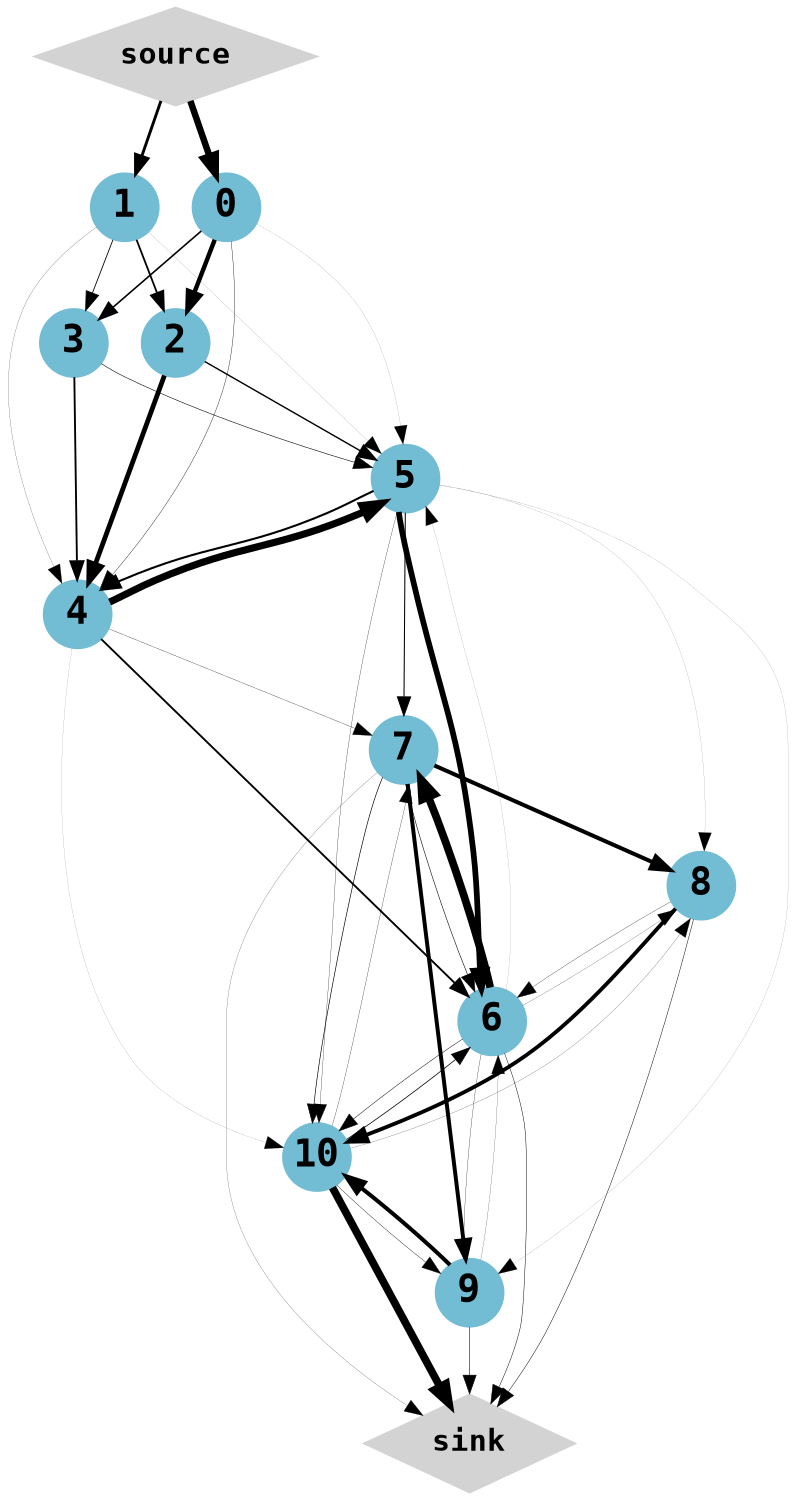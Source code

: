 digraph G {
	rankdir=TB size="10,10" splines=true
	node [color=lightgrey fontname="Courier-Bold" fontsize=16 shape=diamond style=filled]
	source [pos="0,9!"]
	sink [pos="0,0!"]
	node [fixedsize=true fontname="Courier-Bold" fontsize=20 shape=circle style=filled]
	7 [color="#72BCD4" pos="0,3!" width=0.5]
	8 [color="#72BCD4" pos="-1,2!" width=0.5]
	5 [color="#72BCD4" pos="0,5!" width=0.5]
	6 [color="#72BCD4" pos="0,4!" width=0.5]
	3 [color="#72BCD4" pos="1,7!" width=0.5]
	0 [color="#72BCD4" pos="-1,8!" width=0.5]
	2 [color="#72BCD4" pos="-1,7!" width=0.5]
	1 [color="#72BCD4" pos="1,8!" width=0.5]
	9 [color="#72BCD4" pos="1,2!" width=0.5]
	10 [color="#72BCD4" pos="0,1!" width=0.5]
	4 [color="#72BCD4" pos="0,6!" width=0.5]
	7 -> 8 [color="#000000" penwidth=2.15]
	7 -> 6 [color="#000000" penwidth=0.3]
	7 -> 9 [color="#000000" penwidth=2.1]
	7 -> sink [color="#000000" penwidth=0.1]
	7 -> 10 [color="#000000" penwidth=0.35000000000000003]
	8 -> 6 [color="#000000" penwidth=0.15]
	8 -> sink [color="#000000" penwidth=0.25]
	8 -> 10 [color="#000000" penwidth=2.05]
	5 -> 7 [color="#000000" penwidth=0.55]
	5 -> 8 [color="#000000" penwidth=0.05]
	5 -> 6 [color="#000000" penwidth=3.05]
	5 -> 9 [color="#000000" penwidth=0.05]
	5 -> 10 [color="#000000" penwidth=0.15]
	5 -> 4 [color="#000000" penwidth=1.1]
	6 -> 7 [color="#000000" penwidth=4.1]
	6 -> 8 [color="#000000" penwidth=0.1]
	6 -> 5 [color="#000000" penwidth=0.05]
	6 -> 9 [color="#000000" penwidth=0.15]
	6 -> sink [color="#000000" penwidth=0.25]
	6 -> 10 [color="#000000" penwidth=0.25]
	3 -> 5 [color="#000000" penwidth=0.3]
	3 -> 4 [color="#000000" penwidth=1.0]
	0 -> 5 [color="#000000" penwidth=0.05]
	0 -> 3 [color="#000000" penwidth=0.8500000000000001]
	0 -> 2 [color="#000000" penwidth=2.3499999999999996]
	0 -> 4 [color="#000000" penwidth=0.2]
	2 -> 5 [color="#000000" penwidth=0.75]
	2 -> 4 [color="#000000" penwidth=2.55]
	source -> 0 [color="#000000" penwidth=3.4499999999999997]
	source -> 1 [color="#000000" penwidth=1.55]
	1 -> 5 [color="#000000" penwidth=0.05]
	1 -> 3 [color="#000000" penwidth=0.44999999999999996]
	1 -> 2 [color="#000000" penwidth=0.95]
	1 -> 4 [color="#000000" penwidth=0.1]
	9 -> 6 [color="#000000" penwidth=0.1]
	9 -> sink [color="#000000" penwidth=0.3]
	9 -> 10 [color="#000000" penwidth=2.15]
	10 -> 7 [color="#000000" penwidth=0.15]
	10 -> 8 [color="#000000" penwidth=0.1]
	10 -> 6 [color="#000000" penwidth=0.4]
	10 -> 9 [color="#000000" penwidth=0.2]
	10 -> sink [color="#000000" penwidth=4.1]
	4 -> 7 [color="#000000" penwidth=0.15]
	4 -> 5 [color="#000000" penwidth=3.8]
	4 -> 6 [color="#000000" penwidth=1.0]
	4 -> 10 [color="#000000" penwidth=0.05]
}
